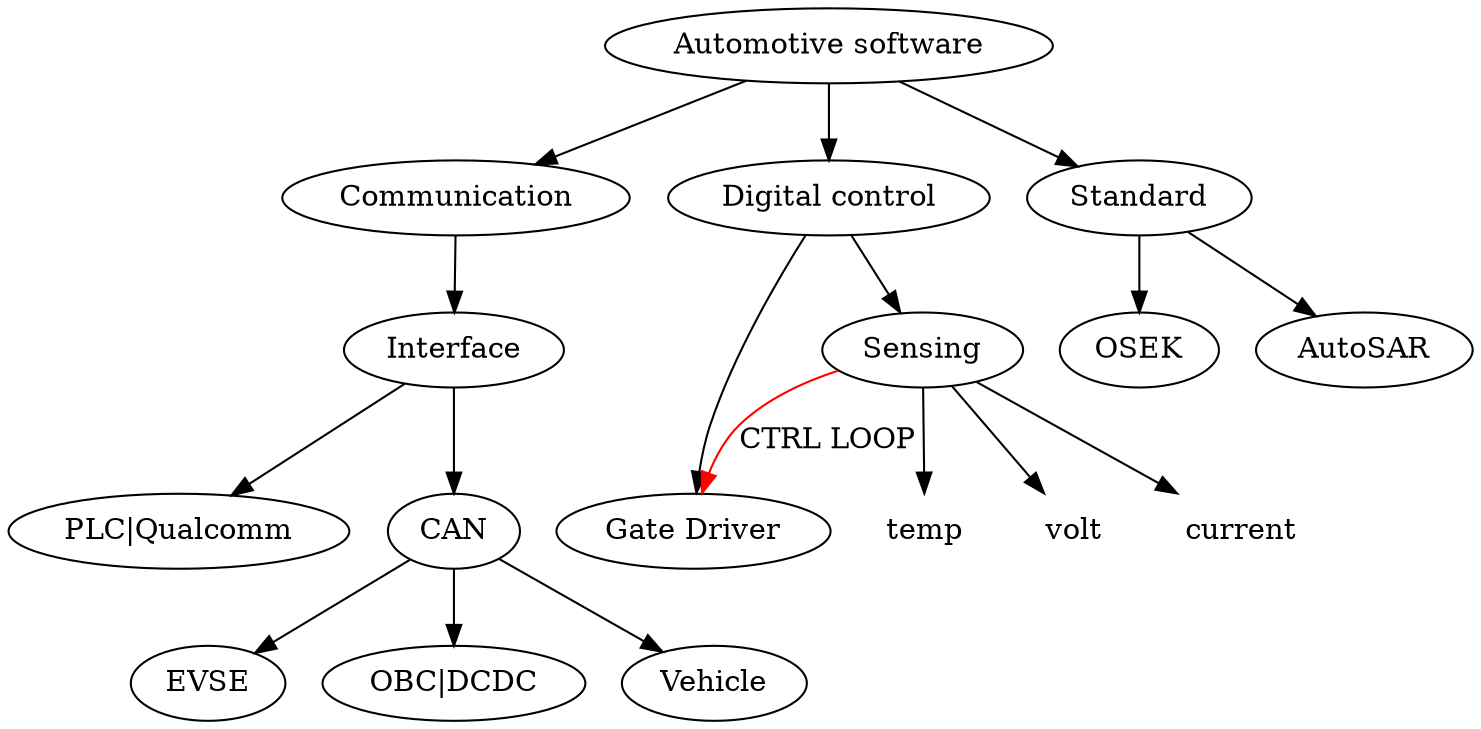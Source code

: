 // Automotive software
digraph {
	A [label="Automotive software"]
	B [label=Communication]
	C [label="Digital control"]
	D [label=Sensing]
	E [label="Gate Driver"]
	F [label=Interface]
	1 [label=CAN]
	3 [label=EVSE]
	4 [label="OBC|DCDC"]
	5 [label=Vehicle]
	2 [label="PLC|Qualcomm"]
	G [label=Standard]
	H [label=AutoSAR]
	I [label=OSEK]
	J [label=volt shape=none]
	K [label=current shape=none]
	L [label=temp shape=none]
	A -> B
	A -> C
	B -> F
	A -> G
	F -> 1
	F -> 2
	1 -> 3
	1 -> 4
	1 -> 5
	G -> H
	G -> I
	C -> D
	C -> E
	D -> J
	D -> K
	D -> L
	D -> E [label="CTRL LOOP" color=red]
}
